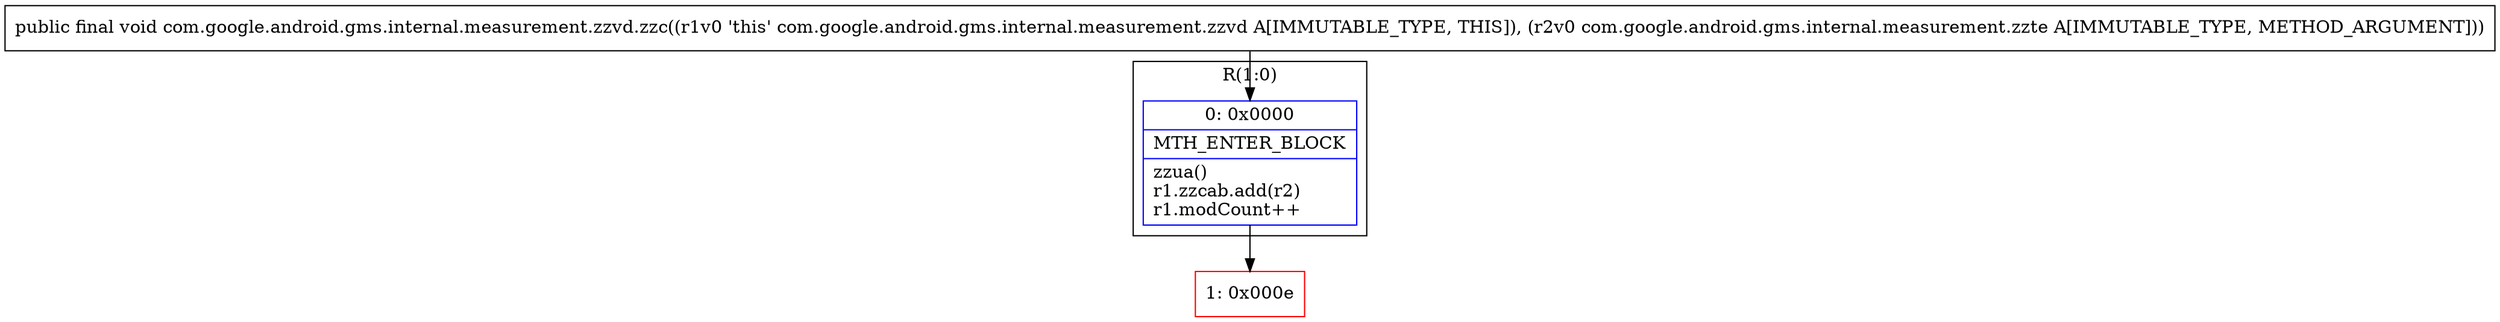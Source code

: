 digraph "CFG forcom.google.android.gms.internal.measurement.zzvd.zzc(Lcom\/google\/android\/gms\/internal\/measurement\/zzte;)V" {
subgraph cluster_Region_425199434 {
label = "R(1:0)";
node [shape=record,color=blue];
Node_0 [shape=record,label="{0\:\ 0x0000|MTH_ENTER_BLOCK\l|zzua()\lr1.zzcab.add(r2)\lr1.modCount++\l}"];
}
Node_1 [shape=record,color=red,label="{1\:\ 0x000e}"];
MethodNode[shape=record,label="{public final void com.google.android.gms.internal.measurement.zzvd.zzc((r1v0 'this' com.google.android.gms.internal.measurement.zzvd A[IMMUTABLE_TYPE, THIS]), (r2v0 com.google.android.gms.internal.measurement.zzte A[IMMUTABLE_TYPE, METHOD_ARGUMENT])) }"];
MethodNode -> Node_0;
Node_0 -> Node_1;
}

